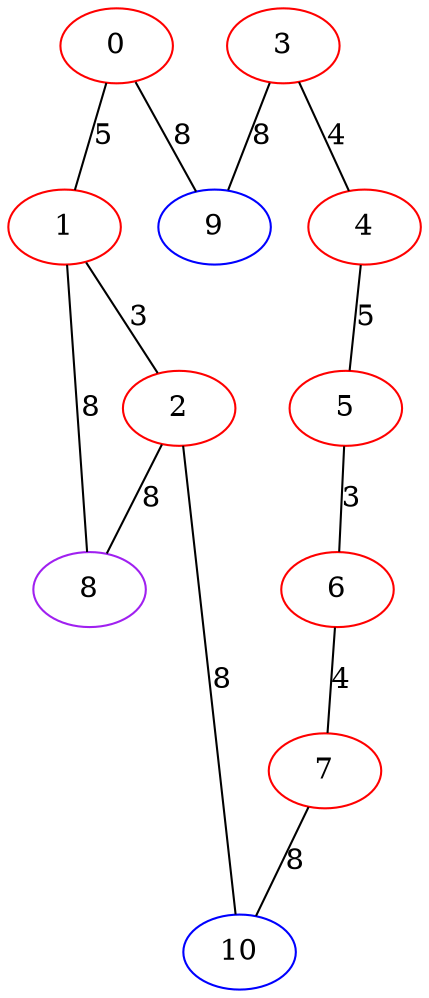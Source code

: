 graph "" {
0 [color=red, weight=1];
1 [color=red, weight=1];
2 [color=red, weight=1];
3 [color=red, weight=1];
4 [color=red, weight=1];
5 [color=red, weight=1];
6 [color=red, weight=1];
7 [color=red, weight=1];
8 [color=purple, weight=4];
9 [color=blue, weight=3];
10 [color=blue, weight=3];
0 -- 1  [key=0, label=5];
0 -- 9  [key=0, label=8];
1 -- 8  [key=0, label=8];
1 -- 2  [key=0, label=3];
2 -- 8  [key=0, label=8];
2 -- 10  [key=0, label=8];
3 -- 9  [key=0, label=8];
3 -- 4  [key=0, label=4];
4 -- 5  [key=0, label=5];
5 -- 6  [key=0, label=3];
6 -- 7  [key=0, label=4];
7 -- 10  [key=0, label=8];
}
